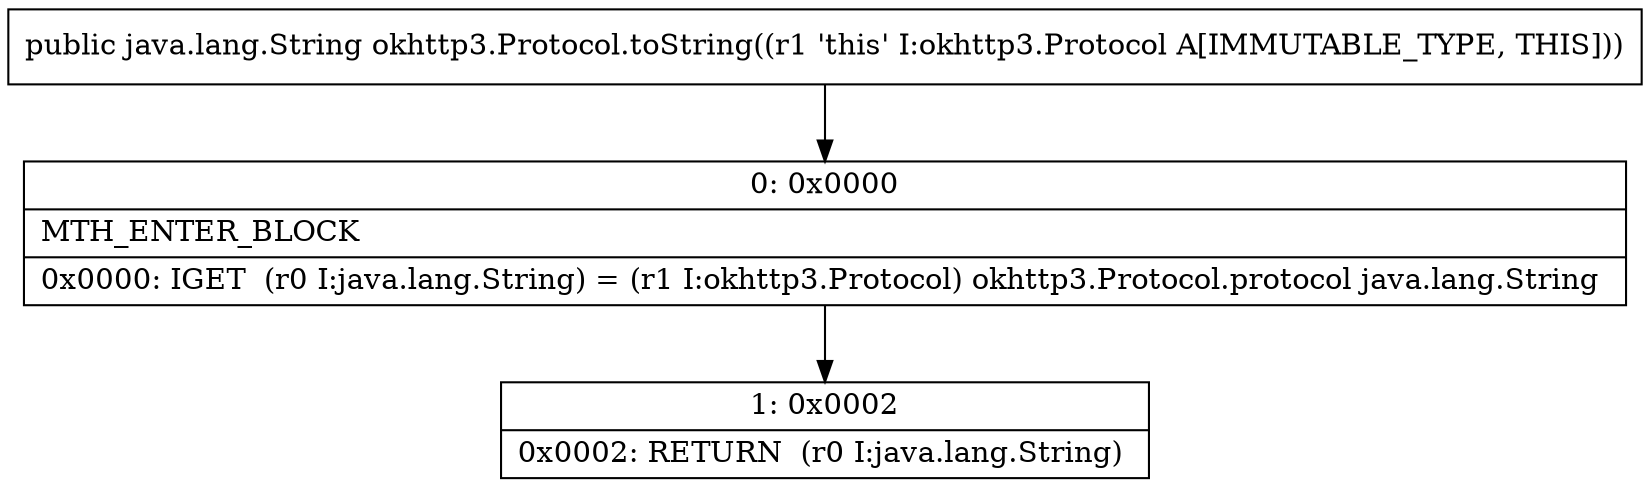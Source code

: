 digraph "CFG forokhttp3.Protocol.toString()Ljava\/lang\/String;" {
Node_0 [shape=record,label="{0\:\ 0x0000|MTH_ENTER_BLOCK\l|0x0000: IGET  (r0 I:java.lang.String) = (r1 I:okhttp3.Protocol) okhttp3.Protocol.protocol java.lang.String \l}"];
Node_1 [shape=record,label="{1\:\ 0x0002|0x0002: RETURN  (r0 I:java.lang.String) \l}"];
MethodNode[shape=record,label="{public java.lang.String okhttp3.Protocol.toString((r1 'this' I:okhttp3.Protocol A[IMMUTABLE_TYPE, THIS])) }"];
MethodNode -> Node_0;
Node_0 -> Node_1;
}

